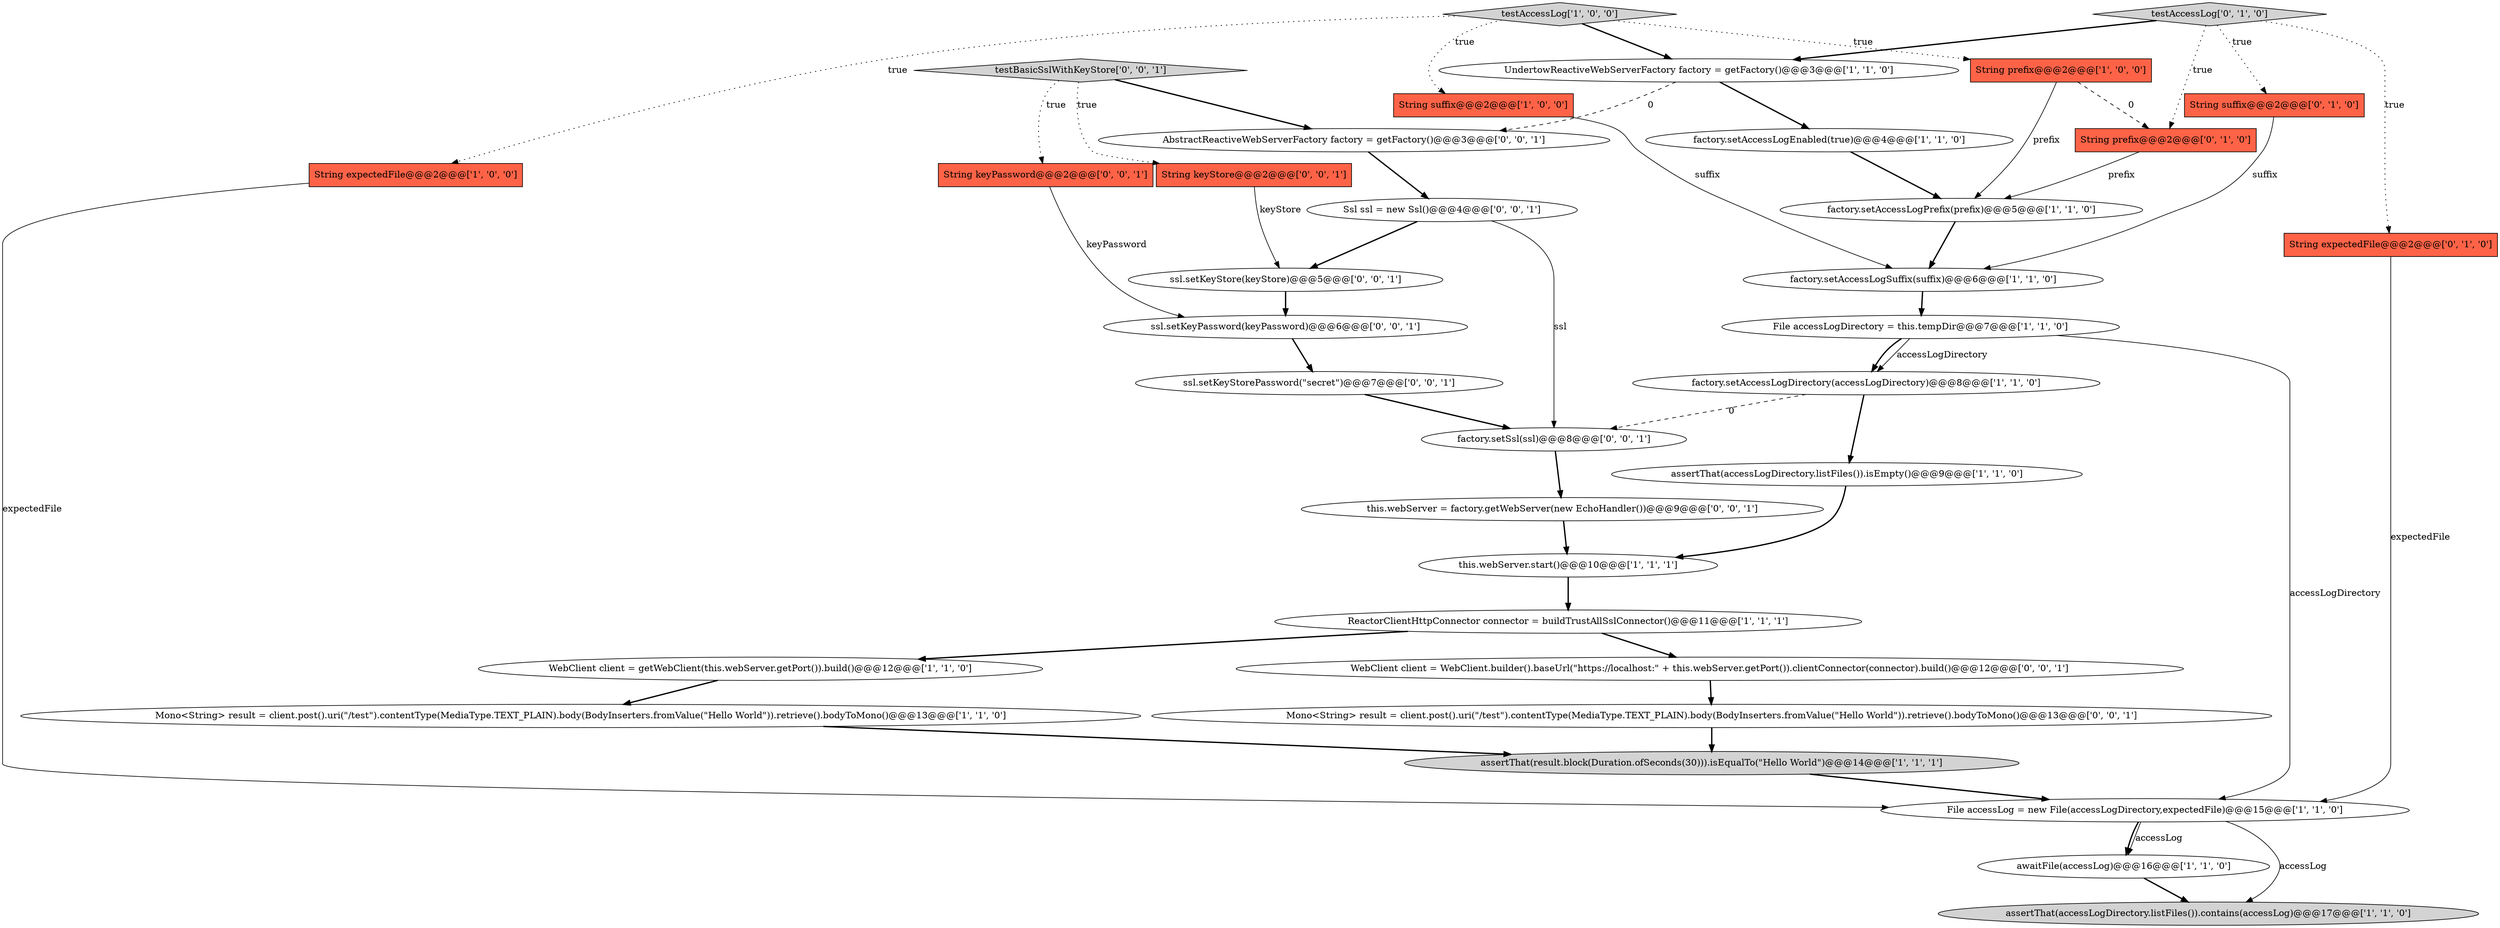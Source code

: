 digraph {
18 [style = filled, label = "factory.setAccessLogDirectory(accessLogDirectory)@@@8@@@['1', '1', '0']", fillcolor = white, shape = ellipse image = "AAA0AAABBB1BBB"];
11 [style = filled, label = "String prefix@@@2@@@['1', '0', '0']", fillcolor = tomato, shape = box image = "AAA1AAABBB1BBB"];
2 [style = filled, label = "assertThat(result.block(Duration.ofSeconds(30))).isEqualTo(\"Hello World\")@@@14@@@['1', '1', '1']", fillcolor = lightgray, shape = ellipse image = "AAA0AAABBB1BBB"];
10 [style = filled, label = "testAccessLog['1', '0', '0']", fillcolor = lightgray, shape = diamond image = "AAA0AAABBB1BBB"];
0 [style = filled, label = "ReactorClientHttpConnector connector = buildTrustAllSslConnector()@@@11@@@['1', '1', '1']", fillcolor = white, shape = ellipse image = "AAA0AAABBB1BBB"];
13 [style = filled, label = "factory.setAccessLogEnabled(true)@@@4@@@['1', '1', '0']", fillcolor = white, shape = ellipse image = "AAA0AAABBB1BBB"];
16 [style = filled, label = "assertThat(accessLogDirectory.listFiles()).contains(accessLog)@@@17@@@['1', '1', '0']", fillcolor = lightgray, shape = ellipse image = "AAA0AAABBB1BBB"];
26 [style = filled, label = "ssl.setKeyStore(keyStore)@@@5@@@['0', '0', '1']", fillcolor = white, shape = ellipse image = "AAA0AAABBB3BBB"];
9 [style = filled, label = "this.webServer.start()@@@10@@@['1', '1', '1']", fillcolor = white, shape = ellipse image = "AAA0AAABBB1BBB"];
14 [style = filled, label = "awaitFile(accessLog)@@@16@@@['1', '1', '0']", fillcolor = white, shape = ellipse image = "AAA0AAABBB1BBB"];
17 [style = filled, label = "File accessLogDirectory = this.tempDir@@@7@@@['1', '1', '0']", fillcolor = white, shape = ellipse image = "AAA0AAABBB1BBB"];
8 [style = filled, label = "UndertowReactiveWebServerFactory factory = getFactory()@@@3@@@['1', '1', '0']", fillcolor = white, shape = ellipse image = "AAA0AAABBB1BBB"];
34 [style = filled, label = "ssl.setKeyPassword(keyPassword)@@@6@@@['0', '0', '1']", fillcolor = white, shape = ellipse image = "AAA0AAABBB3BBB"];
23 [style = filled, label = "String keyPassword@@@2@@@['0', '0', '1']", fillcolor = tomato, shape = box image = "AAA0AAABBB3BBB"];
1 [style = filled, label = "factory.setAccessLogSuffix(suffix)@@@6@@@['1', '1', '0']", fillcolor = white, shape = ellipse image = "AAA0AAABBB1BBB"];
27 [style = filled, label = "testBasicSslWithKeyStore['0', '0', '1']", fillcolor = lightgray, shape = diamond image = "AAA0AAABBB3BBB"];
31 [style = filled, label = "WebClient client = WebClient.builder().baseUrl(\"https://localhost:\" + this.webServer.getPort()).clientConnector(connector).build()@@@12@@@['0', '0', '1']", fillcolor = white, shape = ellipse image = "AAA0AAABBB3BBB"];
12 [style = filled, label = "File accessLog = new File(accessLogDirectory,expectedFile)@@@15@@@['1', '1', '0']", fillcolor = white, shape = ellipse image = "AAA0AAABBB1BBB"];
15 [style = filled, label = "Mono<String> result = client.post().uri(\"/test\").contentType(MediaType.TEXT_PLAIN).body(BodyInserters.fromValue(\"Hello World\")).retrieve().bodyToMono()@@@13@@@['1', '1', '0']", fillcolor = white, shape = ellipse image = "AAA0AAABBB1BBB"];
7 [style = filled, label = "assertThat(accessLogDirectory.listFiles()).isEmpty()@@@9@@@['1', '1', '0']", fillcolor = white, shape = ellipse image = "AAA0AAABBB1BBB"];
4 [style = filled, label = "String expectedFile@@@2@@@['1', '0', '0']", fillcolor = tomato, shape = box image = "AAA0AAABBB1BBB"];
21 [style = filled, label = "String prefix@@@2@@@['0', '1', '0']", fillcolor = tomato, shape = box image = "AAA1AAABBB2BBB"];
22 [style = filled, label = "testAccessLog['0', '1', '0']", fillcolor = lightgray, shape = diamond image = "AAA0AAABBB2BBB"];
25 [style = filled, label = "String keyStore@@@2@@@['0', '0', '1']", fillcolor = tomato, shape = box image = "AAA0AAABBB3BBB"];
20 [style = filled, label = "String suffix@@@2@@@['0', '1', '0']", fillcolor = tomato, shape = box image = "AAA0AAABBB2BBB"];
28 [style = filled, label = "AbstractReactiveWebServerFactory factory = getFactory()@@@3@@@['0', '0', '1']", fillcolor = white, shape = ellipse image = "AAA0AAABBB3BBB"];
32 [style = filled, label = "Mono<String> result = client.post().uri(\"/test\").contentType(MediaType.TEXT_PLAIN).body(BodyInserters.fromValue(\"Hello World\")).retrieve().bodyToMono()@@@13@@@['0', '0', '1']", fillcolor = white, shape = ellipse image = "AAA0AAABBB3BBB"];
30 [style = filled, label = "factory.setSsl(ssl)@@@8@@@['0', '0', '1']", fillcolor = white, shape = ellipse image = "AAA0AAABBB3BBB"];
5 [style = filled, label = "String suffix@@@2@@@['1', '0', '0']", fillcolor = tomato, shape = box image = "AAA0AAABBB1BBB"];
24 [style = filled, label = "ssl.setKeyStorePassword(\"secret\")@@@7@@@['0', '0', '1']", fillcolor = white, shape = ellipse image = "AAA0AAABBB3BBB"];
29 [style = filled, label = "Ssl ssl = new Ssl()@@@4@@@['0', '0', '1']", fillcolor = white, shape = ellipse image = "AAA0AAABBB3BBB"];
6 [style = filled, label = "WebClient client = getWebClient(this.webServer.getPort()).build()@@@12@@@['1', '1', '0']", fillcolor = white, shape = ellipse image = "AAA0AAABBB1BBB"];
33 [style = filled, label = "this.webServer = factory.getWebServer(new EchoHandler())@@@9@@@['0', '0', '1']", fillcolor = white, shape = ellipse image = "AAA0AAABBB3BBB"];
19 [style = filled, label = "String expectedFile@@@2@@@['0', '1', '0']", fillcolor = tomato, shape = box image = "AAA0AAABBB2BBB"];
3 [style = filled, label = "factory.setAccessLogPrefix(prefix)@@@5@@@['1', '1', '0']", fillcolor = white, shape = ellipse image = "AAA0AAABBB1BBB"];
12->16 [style = solid, label="accessLog"];
14->16 [style = bold, label=""];
28->29 [style = bold, label=""];
22->21 [style = dotted, label="true"];
15->2 [style = bold, label=""];
22->19 [style = dotted, label="true"];
19->12 [style = solid, label="expectedFile"];
9->0 [style = bold, label=""];
3->1 [style = bold, label=""];
30->33 [style = bold, label=""];
27->25 [style = dotted, label="true"];
0->6 [style = bold, label=""];
18->30 [style = dashed, label="0"];
5->1 [style = solid, label="suffix"];
31->32 [style = bold, label=""];
27->28 [style = bold, label=""];
26->34 [style = bold, label=""];
25->26 [style = solid, label="keyStore"];
20->1 [style = solid, label="suffix"];
27->23 [style = dotted, label="true"];
4->12 [style = solid, label="expectedFile"];
8->28 [style = dashed, label="0"];
33->9 [style = bold, label=""];
10->5 [style = dotted, label="true"];
32->2 [style = bold, label=""];
6->15 [style = bold, label=""];
2->12 [style = bold, label=""];
1->17 [style = bold, label=""];
24->30 [style = bold, label=""];
29->26 [style = bold, label=""];
22->8 [style = bold, label=""];
7->9 [style = bold, label=""];
34->24 [style = bold, label=""];
22->20 [style = dotted, label="true"];
13->3 [style = bold, label=""];
10->8 [style = bold, label=""];
10->11 [style = dotted, label="true"];
12->14 [style = solid, label="accessLog"];
17->18 [style = solid, label="accessLogDirectory"];
12->14 [style = bold, label=""];
23->34 [style = solid, label="keyPassword"];
11->3 [style = solid, label="prefix"];
10->4 [style = dotted, label="true"];
18->7 [style = bold, label=""];
17->12 [style = solid, label="accessLogDirectory"];
29->30 [style = solid, label="ssl"];
17->18 [style = bold, label=""];
8->13 [style = bold, label=""];
0->31 [style = bold, label=""];
21->3 [style = solid, label="prefix"];
11->21 [style = dashed, label="0"];
}
